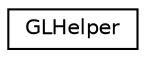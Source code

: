 digraph "Graphical Class Hierarchy"
{
  edge [fontname="Helvetica",fontsize="10",labelfontname="Helvetica",labelfontsize="10"];
  node [fontname="Helvetica",fontsize="10",shape=record];
  rankdir="LR";
  Node0 [label="GLHelper",height=0.2,width=0.4,color="black", fillcolor="white", style="filled",URL="$d3/d96/class_g_l_helper.html",tooltip="Some methods which help to draw certain geometrical objects in openGL. "];
}
